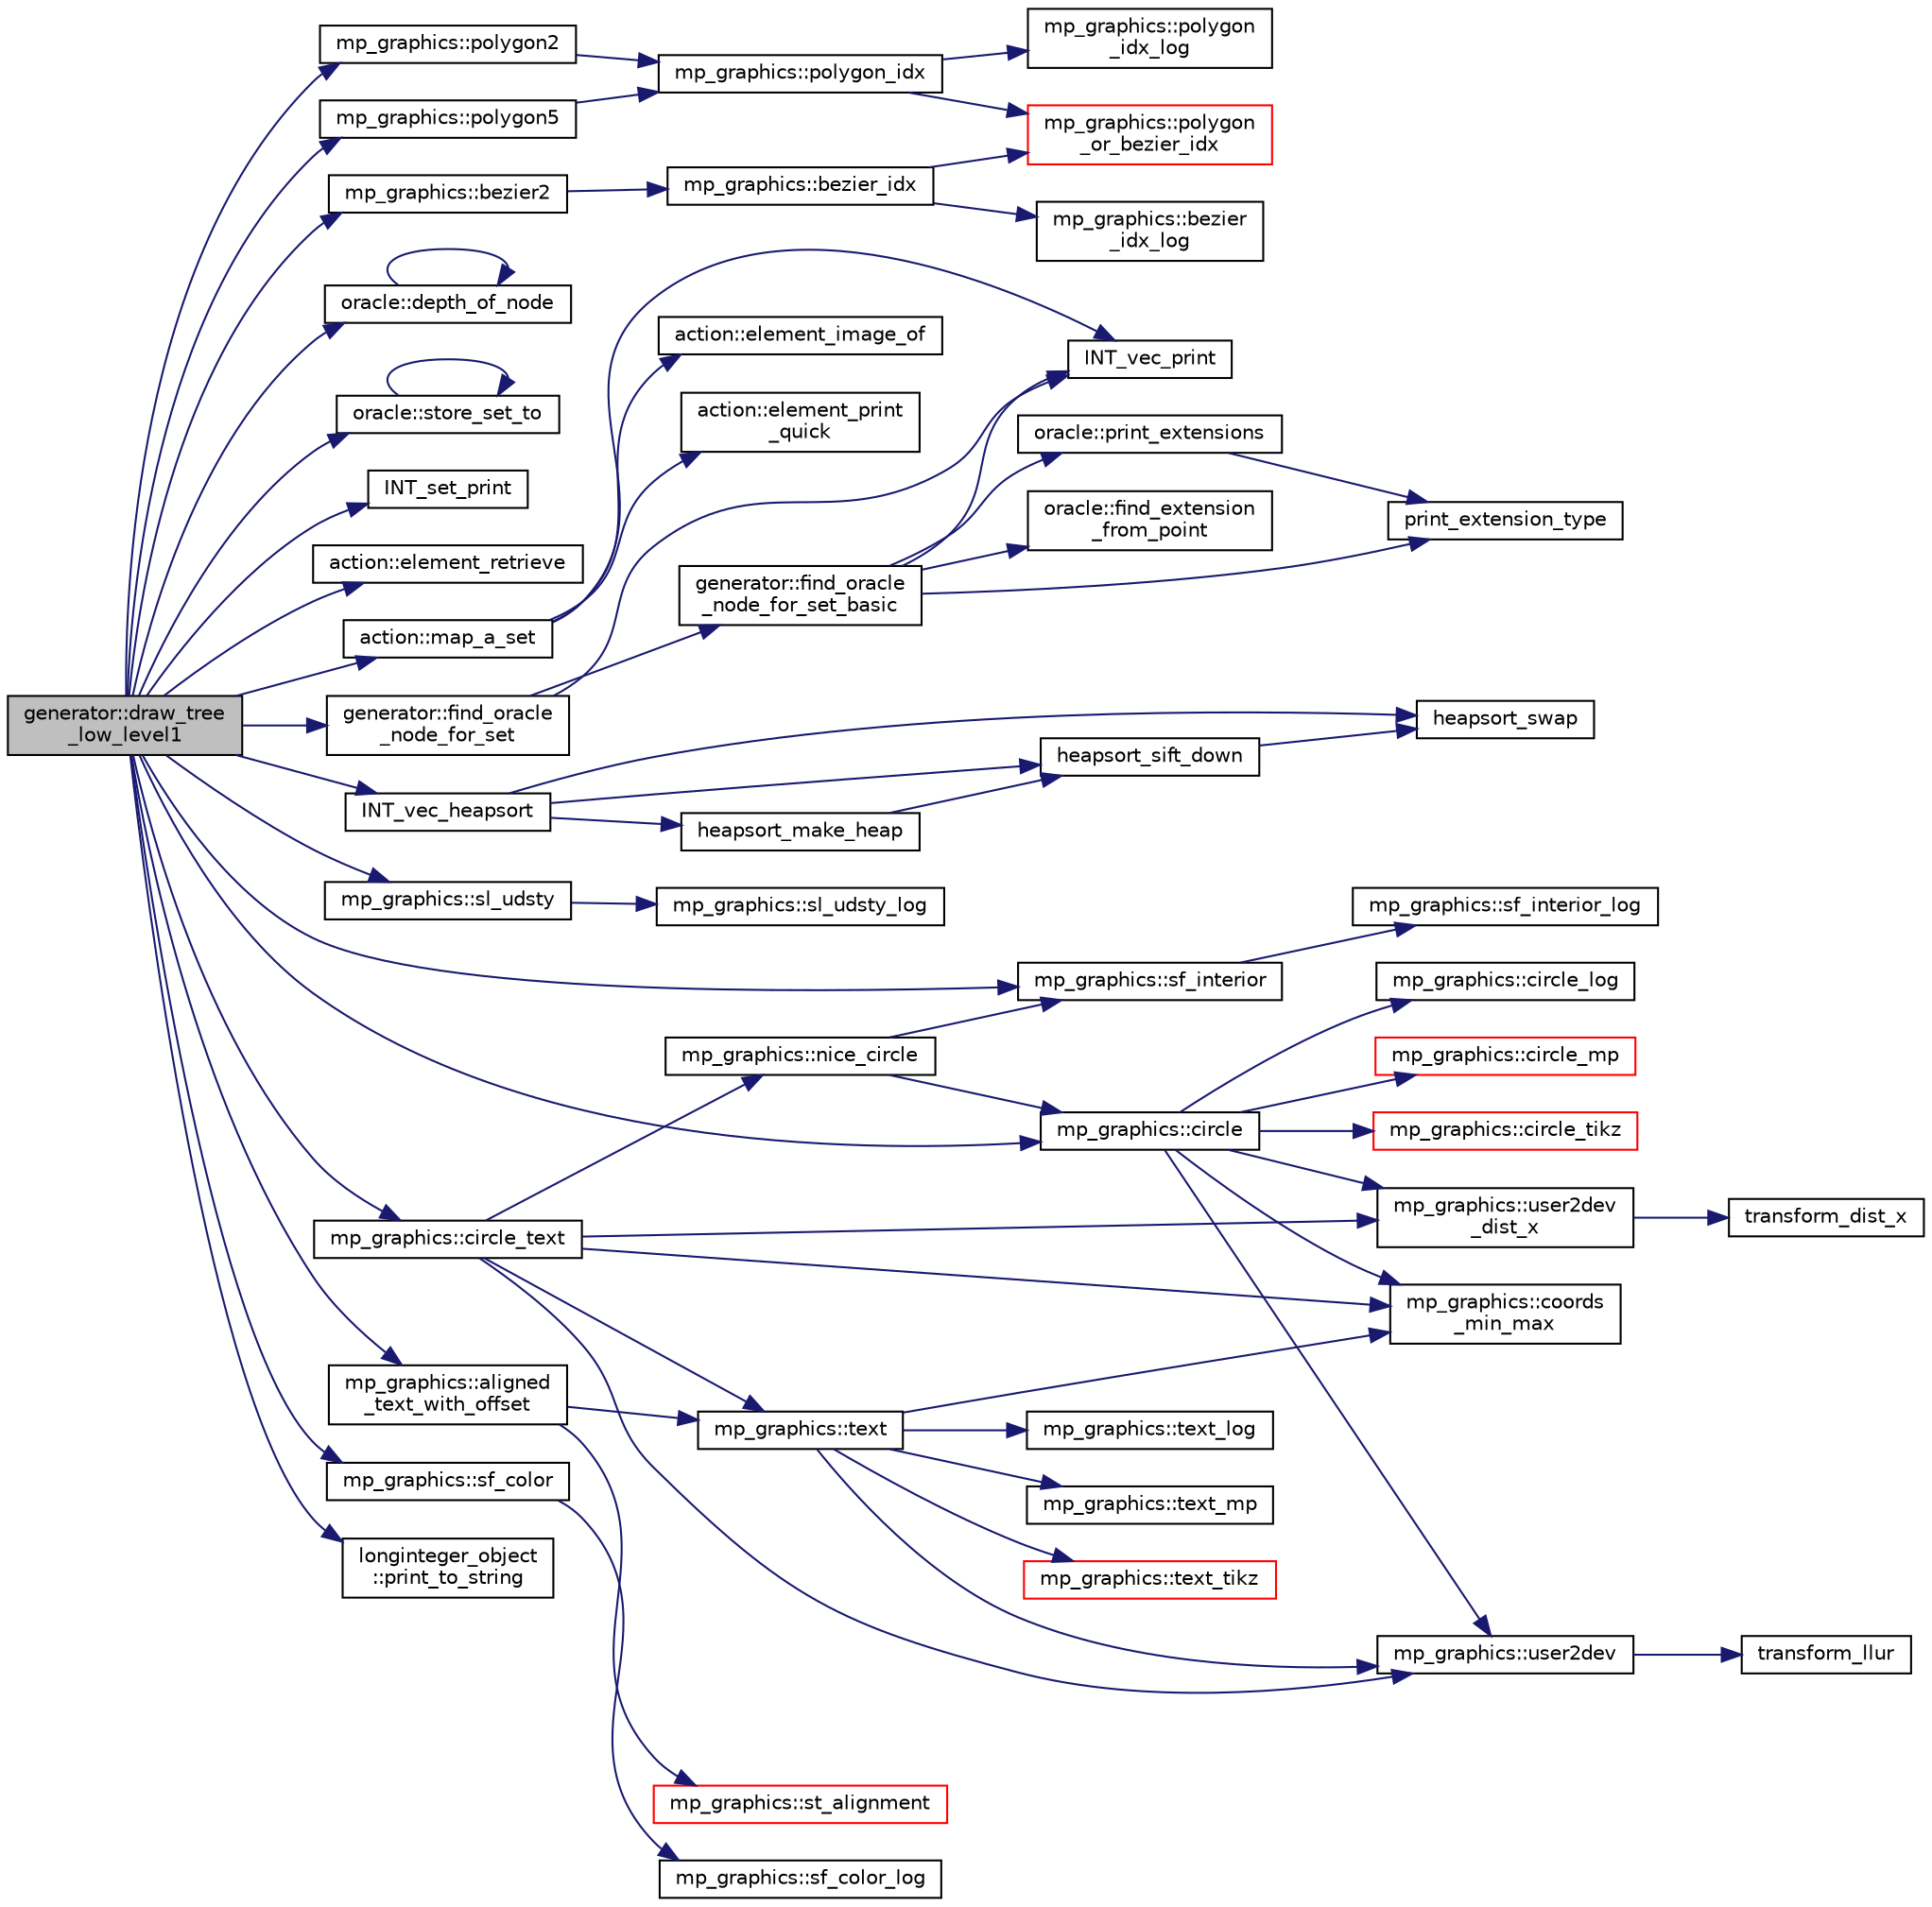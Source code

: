 digraph "generator::draw_tree_low_level1"
{
  edge [fontname="Helvetica",fontsize="10",labelfontname="Helvetica",labelfontsize="10"];
  node [fontname="Helvetica",fontsize="10",shape=record];
  rankdir="LR";
  Node6078 [label="generator::draw_tree\l_low_level1",height=0.2,width=0.4,color="black", fillcolor="grey75", style="filled", fontcolor="black"];
  Node6078 -> Node6079 [color="midnightblue",fontsize="10",style="solid",fontname="Helvetica"];
  Node6079 [label="mp_graphics::polygon2",height=0.2,width=0.4,color="black", fillcolor="white", style="filled",URL="$da/d2c/classmp__graphics.html#ad4052be9dec4eeef879dcc8ca6d85d71"];
  Node6079 -> Node6080 [color="midnightblue",fontsize="10",style="solid",fontname="Helvetica"];
  Node6080 [label="mp_graphics::polygon_idx",height=0.2,width=0.4,color="black", fillcolor="white", style="filled",URL="$da/d2c/classmp__graphics.html#a60729a478cad572ccb9df00b0f5988df"];
  Node6080 -> Node6081 [color="midnightblue",fontsize="10",style="solid",fontname="Helvetica"];
  Node6081 [label="mp_graphics::polygon\l_idx_log",height=0.2,width=0.4,color="black", fillcolor="white", style="filled",URL="$da/d2c/classmp__graphics.html#aef990b1a5e84f4781ff613ce48fafe83"];
  Node6080 -> Node6082 [color="midnightblue",fontsize="10",style="solid",fontname="Helvetica"];
  Node6082 [label="mp_graphics::polygon\l_or_bezier_idx",height=0.2,width=0.4,color="red", fillcolor="white", style="filled",URL="$da/d2c/classmp__graphics.html#ac67f20507b7b4f592e9ed90aaa1f472a"];
  Node6078 -> Node6095 [color="midnightblue",fontsize="10",style="solid",fontname="Helvetica"];
  Node6095 [label="oracle::depth_of_node",height=0.2,width=0.4,color="black", fillcolor="white", style="filled",URL="$d7/da7/classoracle.html#a022e34d01ca887785e17c9f3fb25193e"];
  Node6095 -> Node6095 [color="midnightblue",fontsize="10",style="solid",fontname="Helvetica"];
  Node6078 -> Node6096 [color="midnightblue",fontsize="10",style="solid",fontname="Helvetica"];
  Node6096 [label="oracle::store_set_to",height=0.2,width=0.4,color="black", fillcolor="white", style="filled",URL="$d7/da7/classoracle.html#a4489d03d342f31d1e64632ce4d0e700d"];
  Node6096 -> Node6096 [color="midnightblue",fontsize="10",style="solid",fontname="Helvetica"];
  Node6078 -> Node6097 [color="midnightblue",fontsize="10",style="solid",fontname="Helvetica"];
  Node6097 [label="INT_set_print",height=0.2,width=0.4,color="black", fillcolor="white", style="filled",URL="$df/dbf/sajeeb_8_c.html#a97614645ec11df30e0e896367f91ffd9"];
  Node6078 -> Node6098 [color="midnightblue",fontsize="10",style="solid",fontname="Helvetica"];
  Node6098 [label="action::element_retrieve",height=0.2,width=0.4,color="black", fillcolor="white", style="filled",URL="$d2/d86/classaction.html#ad28f6f8810ffbad64c1490f78e51e2b1"];
  Node6078 -> Node6099 [color="midnightblue",fontsize="10",style="solid",fontname="Helvetica"];
  Node6099 [label="action::map_a_set",height=0.2,width=0.4,color="black", fillcolor="white", style="filled",URL="$d2/d86/classaction.html#a600e542e5aeca2a46f18110e027947e0"];
  Node6099 -> Node6100 [color="midnightblue",fontsize="10",style="solid",fontname="Helvetica"];
  Node6100 [label="action::element_print\l_quick",height=0.2,width=0.4,color="black", fillcolor="white", style="filled",URL="$d2/d86/classaction.html#a4844680cf6750396f76494a28655265b"];
  Node6099 -> Node6101 [color="midnightblue",fontsize="10",style="solid",fontname="Helvetica"];
  Node6101 [label="INT_vec_print",height=0.2,width=0.4,color="black", fillcolor="white", style="filled",URL="$df/dbf/sajeeb_8_c.html#a79a5901af0b47dd0d694109543c027fe"];
  Node6099 -> Node6102 [color="midnightblue",fontsize="10",style="solid",fontname="Helvetica"];
  Node6102 [label="action::element_image_of",height=0.2,width=0.4,color="black", fillcolor="white", style="filled",URL="$d2/d86/classaction.html#ae09559d4537a048fc860f8a74a31393d"];
  Node6078 -> Node6103 [color="midnightblue",fontsize="10",style="solid",fontname="Helvetica"];
  Node6103 [label="INT_vec_heapsort",height=0.2,width=0.4,color="black", fillcolor="white", style="filled",URL="$d5/de2/foundations_2data__structures_2data__structures_8h.html#a3590ad9987f801fbfc94634300182f39"];
  Node6103 -> Node6104 [color="midnightblue",fontsize="10",style="solid",fontname="Helvetica"];
  Node6104 [label="heapsort_make_heap",height=0.2,width=0.4,color="black", fillcolor="white", style="filled",URL="$d4/dd7/sorting_8_c.html#a42f24453d7d77eeb1338ebd1a13cfdbb"];
  Node6104 -> Node6105 [color="midnightblue",fontsize="10",style="solid",fontname="Helvetica"];
  Node6105 [label="heapsort_sift_down",height=0.2,width=0.4,color="black", fillcolor="white", style="filled",URL="$d4/dd7/sorting_8_c.html#a65cbb1a6a3f01f511673705437ddc18b"];
  Node6105 -> Node6106 [color="midnightblue",fontsize="10",style="solid",fontname="Helvetica"];
  Node6106 [label="heapsort_swap",height=0.2,width=0.4,color="black", fillcolor="white", style="filled",URL="$d4/dd7/sorting_8_c.html#a8f048362e6065297b19b6975bcbbfcc6"];
  Node6103 -> Node6106 [color="midnightblue",fontsize="10",style="solid",fontname="Helvetica"];
  Node6103 -> Node6105 [color="midnightblue",fontsize="10",style="solid",fontname="Helvetica"];
  Node6078 -> Node6107 [color="midnightblue",fontsize="10",style="solid",fontname="Helvetica"];
  Node6107 [label="generator::find_oracle\l_node_for_set",height=0.2,width=0.4,color="black", fillcolor="white", style="filled",URL="$d7/d73/classgenerator.html#acdf58f4d0bdb6a88af63cdd5fb5d6bff"];
  Node6107 -> Node6101 [color="midnightblue",fontsize="10",style="solid",fontname="Helvetica"];
  Node6107 -> Node6108 [color="midnightblue",fontsize="10",style="solid",fontname="Helvetica"];
  Node6108 [label="generator::find_oracle\l_node_for_set_basic",height=0.2,width=0.4,color="black", fillcolor="white", style="filled",URL="$d7/d73/classgenerator.html#aef74bcab80fb84791767d56f6cc1464f"];
  Node6108 -> Node6101 [color="midnightblue",fontsize="10",style="solid",fontname="Helvetica"];
  Node6108 -> Node6109 [color="midnightblue",fontsize="10",style="solid",fontname="Helvetica"];
  Node6109 [label="oracle::find_extension\l_from_point",height=0.2,width=0.4,color="black", fillcolor="white", style="filled",URL="$d7/da7/classoracle.html#aa6091b5a2260435d706a61ddc06ad1a4"];
  Node6108 -> Node6110 [color="midnightblue",fontsize="10",style="solid",fontname="Helvetica"];
  Node6110 [label="oracle::print_extensions",height=0.2,width=0.4,color="black", fillcolor="white", style="filled",URL="$d7/da7/classoracle.html#a6ea212ee0158a6c6146d54f79ba0e9f3"];
  Node6110 -> Node6111 [color="midnightblue",fontsize="10",style="solid",fontname="Helvetica"];
  Node6111 [label="print_extension_type",height=0.2,width=0.4,color="black", fillcolor="white", style="filled",URL="$da/d10/other_8h.html#ab39242254c1c0bce13010118473d8c74"];
  Node6108 -> Node6111 [color="midnightblue",fontsize="10",style="solid",fontname="Helvetica"];
  Node6078 -> Node6112 [color="midnightblue",fontsize="10",style="solid",fontname="Helvetica"];
  Node6112 [label="mp_graphics::sl_udsty",height=0.2,width=0.4,color="black", fillcolor="white", style="filled",URL="$da/d2c/classmp__graphics.html#a66dd75ae04c9254e760ea479ee66946c"];
  Node6112 -> Node6113 [color="midnightblue",fontsize="10",style="solid",fontname="Helvetica"];
  Node6113 [label="mp_graphics::sl_udsty_log",height=0.2,width=0.4,color="black", fillcolor="white", style="filled",URL="$da/d2c/classmp__graphics.html#ab64e78e5ca3f7432533461c116d207c5"];
  Node6078 -> Node6114 [color="midnightblue",fontsize="10",style="solid",fontname="Helvetica"];
  Node6114 [label="mp_graphics::bezier2",height=0.2,width=0.4,color="black", fillcolor="white", style="filled",URL="$da/d2c/classmp__graphics.html#a1d6961459b292c48ceeb937dff7fa691"];
  Node6114 -> Node6115 [color="midnightblue",fontsize="10",style="solid",fontname="Helvetica"];
  Node6115 [label="mp_graphics::bezier_idx",height=0.2,width=0.4,color="black", fillcolor="white", style="filled",URL="$da/d2c/classmp__graphics.html#afb45b6b5298e90f25523210c68a69184"];
  Node6115 -> Node6116 [color="midnightblue",fontsize="10",style="solid",fontname="Helvetica"];
  Node6116 [label="mp_graphics::bezier\l_idx_log",height=0.2,width=0.4,color="black", fillcolor="white", style="filled",URL="$da/d2c/classmp__graphics.html#a7f1683ce5b50f629b40e8116c8c866c1"];
  Node6115 -> Node6082 [color="midnightblue",fontsize="10",style="solid",fontname="Helvetica"];
  Node6078 -> Node6117 [color="midnightblue",fontsize="10",style="solid",fontname="Helvetica"];
  Node6117 [label="mp_graphics::polygon5",height=0.2,width=0.4,color="black", fillcolor="white", style="filled",URL="$da/d2c/classmp__graphics.html#a5c2a62f1331cc9f598c4faa8d1116dca"];
  Node6117 -> Node6080 [color="midnightblue",fontsize="10",style="solid",fontname="Helvetica"];
  Node6078 -> Node6118 [color="midnightblue",fontsize="10",style="solid",fontname="Helvetica"];
  Node6118 [label="mp_graphics::sf_interior",height=0.2,width=0.4,color="black", fillcolor="white", style="filled",URL="$da/d2c/classmp__graphics.html#a2db6a380fffb003254304ea9489a452b"];
  Node6118 -> Node6119 [color="midnightblue",fontsize="10",style="solid",fontname="Helvetica"];
  Node6119 [label="mp_graphics::sf_interior_log",height=0.2,width=0.4,color="black", fillcolor="white", style="filled",URL="$da/d2c/classmp__graphics.html#ab805bb76ca29a586a45209d2ed00b085"];
  Node6078 -> Node6120 [color="midnightblue",fontsize="10",style="solid",fontname="Helvetica"];
  Node6120 [label="mp_graphics::sf_color",height=0.2,width=0.4,color="black", fillcolor="white", style="filled",URL="$da/d2c/classmp__graphics.html#ae6d1c954f0bacaa8b282a7230f7cce14"];
  Node6120 -> Node6121 [color="midnightblue",fontsize="10",style="solid",fontname="Helvetica"];
  Node6121 [label="mp_graphics::sf_color_log",height=0.2,width=0.4,color="black", fillcolor="white", style="filled",URL="$da/d2c/classmp__graphics.html#a59c3f1bdd7dfc0ac8f3c42e414eb8d98"];
  Node6078 -> Node6122 [color="midnightblue",fontsize="10",style="solid",fontname="Helvetica"];
  Node6122 [label="mp_graphics::circle_text",height=0.2,width=0.4,color="black", fillcolor="white", style="filled",URL="$da/d2c/classmp__graphics.html#aa50563fd445efab70c7abc5700c6049b"];
  Node6122 -> Node6084 [color="midnightblue",fontsize="10",style="solid",fontname="Helvetica"];
  Node6084 [label="mp_graphics::coords\l_min_max",height=0.2,width=0.4,color="black", fillcolor="white", style="filled",URL="$da/d2c/classmp__graphics.html#afa0af74da2afd1d00b2eeb5e25b4f596"];
  Node6122 -> Node6085 [color="midnightblue",fontsize="10",style="solid",fontname="Helvetica"];
  Node6085 [label="mp_graphics::user2dev",height=0.2,width=0.4,color="black", fillcolor="white", style="filled",URL="$da/d2c/classmp__graphics.html#af087f5f4b08c72f67f5e35cc312070fb"];
  Node6085 -> Node6086 [color="midnightblue",fontsize="10",style="solid",fontname="Helvetica"];
  Node6086 [label="transform_llur",height=0.2,width=0.4,color="black", fillcolor="white", style="filled",URL="$d9/d29/draw_8_c.html#af38b139f64e19404b9a944c7188d4aff"];
  Node6122 -> Node6123 [color="midnightblue",fontsize="10",style="solid",fontname="Helvetica"];
  Node6123 [label="mp_graphics::user2dev\l_dist_x",height=0.2,width=0.4,color="black", fillcolor="white", style="filled",URL="$da/d2c/classmp__graphics.html#a0c6b0bda2fbf3a7baa984eba08a87478"];
  Node6123 -> Node6124 [color="midnightblue",fontsize="10",style="solid",fontname="Helvetica"];
  Node6124 [label="transform_dist_x",height=0.2,width=0.4,color="black", fillcolor="white", style="filled",URL="$d9/d29/draw_8_c.html#ae3c6c150bc6ef27101af4a6eb7e5b33a"];
  Node6122 -> Node6125 [color="midnightblue",fontsize="10",style="solid",fontname="Helvetica"];
  Node6125 [label="mp_graphics::nice_circle",height=0.2,width=0.4,color="black", fillcolor="white", style="filled",URL="$da/d2c/classmp__graphics.html#a29055ee6a26b527757614c4e75911ade"];
  Node6125 -> Node6118 [color="midnightblue",fontsize="10",style="solid",fontname="Helvetica"];
  Node6125 -> Node6126 [color="midnightblue",fontsize="10",style="solid",fontname="Helvetica"];
  Node6126 [label="mp_graphics::circle",height=0.2,width=0.4,color="black", fillcolor="white", style="filled",URL="$da/d2c/classmp__graphics.html#a0e1e32cdfd93dd41678a1dda2671ab6e"];
  Node6126 -> Node6084 [color="midnightblue",fontsize="10",style="solid",fontname="Helvetica"];
  Node6126 -> Node6085 [color="midnightblue",fontsize="10",style="solid",fontname="Helvetica"];
  Node6126 -> Node6123 [color="midnightblue",fontsize="10",style="solid",fontname="Helvetica"];
  Node6126 -> Node6127 [color="midnightblue",fontsize="10",style="solid",fontname="Helvetica"];
  Node6127 [label="mp_graphics::circle_log",height=0.2,width=0.4,color="black", fillcolor="white", style="filled",URL="$da/d2c/classmp__graphics.html#a39416f00c1c310a76936674cdff82e49"];
  Node6126 -> Node6128 [color="midnightblue",fontsize="10",style="solid",fontname="Helvetica"];
  Node6128 [label="mp_graphics::circle_mp",height=0.2,width=0.4,color="red", fillcolor="white", style="filled",URL="$da/d2c/classmp__graphics.html#af45ff3b26ab8578a58b17b3507578fc2"];
  Node6126 -> Node6129 [color="midnightblue",fontsize="10",style="solid",fontname="Helvetica"];
  Node6129 [label="mp_graphics::circle_tikz",height=0.2,width=0.4,color="red", fillcolor="white", style="filled",URL="$da/d2c/classmp__graphics.html#a2130247d7df0f51620ccc91d17b713f7"];
  Node6122 -> Node6130 [color="midnightblue",fontsize="10",style="solid",fontname="Helvetica"];
  Node6130 [label="mp_graphics::text",height=0.2,width=0.4,color="black", fillcolor="white", style="filled",URL="$da/d2c/classmp__graphics.html#ae92ece77cf1942bfee760d6cf854b74b"];
  Node6130 -> Node6084 [color="midnightblue",fontsize="10",style="solid",fontname="Helvetica"];
  Node6130 -> Node6085 [color="midnightblue",fontsize="10",style="solid",fontname="Helvetica"];
  Node6130 -> Node6131 [color="midnightblue",fontsize="10",style="solid",fontname="Helvetica"];
  Node6131 [label="mp_graphics::text_log",height=0.2,width=0.4,color="black", fillcolor="white", style="filled",URL="$da/d2c/classmp__graphics.html#a3a8320de1e68f3c290e138355f05f8ae"];
  Node6130 -> Node6132 [color="midnightblue",fontsize="10",style="solid",fontname="Helvetica"];
  Node6132 [label="mp_graphics::text_mp",height=0.2,width=0.4,color="black", fillcolor="white", style="filled",URL="$da/d2c/classmp__graphics.html#ad30aeb75639e84d876dade51faa50bee"];
  Node6130 -> Node6133 [color="midnightblue",fontsize="10",style="solid",fontname="Helvetica"];
  Node6133 [label="mp_graphics::text_tikz",height=0.2,width=0.4,color="red", fillcolor="white", style="filled",URL="$da/d2c/classmp__graphics.html#ac7e4333813701bcc76fc5eba7700bdbd"];
  Node6078 -> Node6126 [color="midnightblue",fontsize="10",style="solid",fontname="Helvetica"];
  Node6078 -> Node6134 [color="midnightblue",fontsize="10",style="solid",fontname="Helvetica"];
  Node6134 [label="longinteger_object\l::print_to_string",height=0.2,width=0.4,color="black", fillcolor="white", style="filled",URL="$dd/d7e/classlonginteger__object.html#abf29fedc2ef57bb6c8bcc8e1f052efda"];
  Node6078 -> Node6135 [color="midnightblue",fontsize="10",style="solid",fontname="Helvetica"];
  Node6135 [label="mp_graphics::aligned\l_text_with_offset",height=0.2,width=0.4,color="black", fillcolor="white", style="filled",URL="$da/d2c/classmp__graphics.html#a3b5a8558ee721bd8b9ed36e732317679"];
  Node6135 -> Node6136 [color="midnightblue",fontsize="10",style="solid",fontname="Helvetica"];
  Node6136 [label="mp_graphics::st_alignment",height=0.2,width=0.4,color="red", fillcolor="white", style="filled",URL="$da/d2c/classmp__graphics.html#ab897ac847368de2da4296c7f159cc5f9"];
  Node6135 -> Node6130 [color="midnightblue",fontsize="10",style="solid",fontname="Helvetica"];
}
